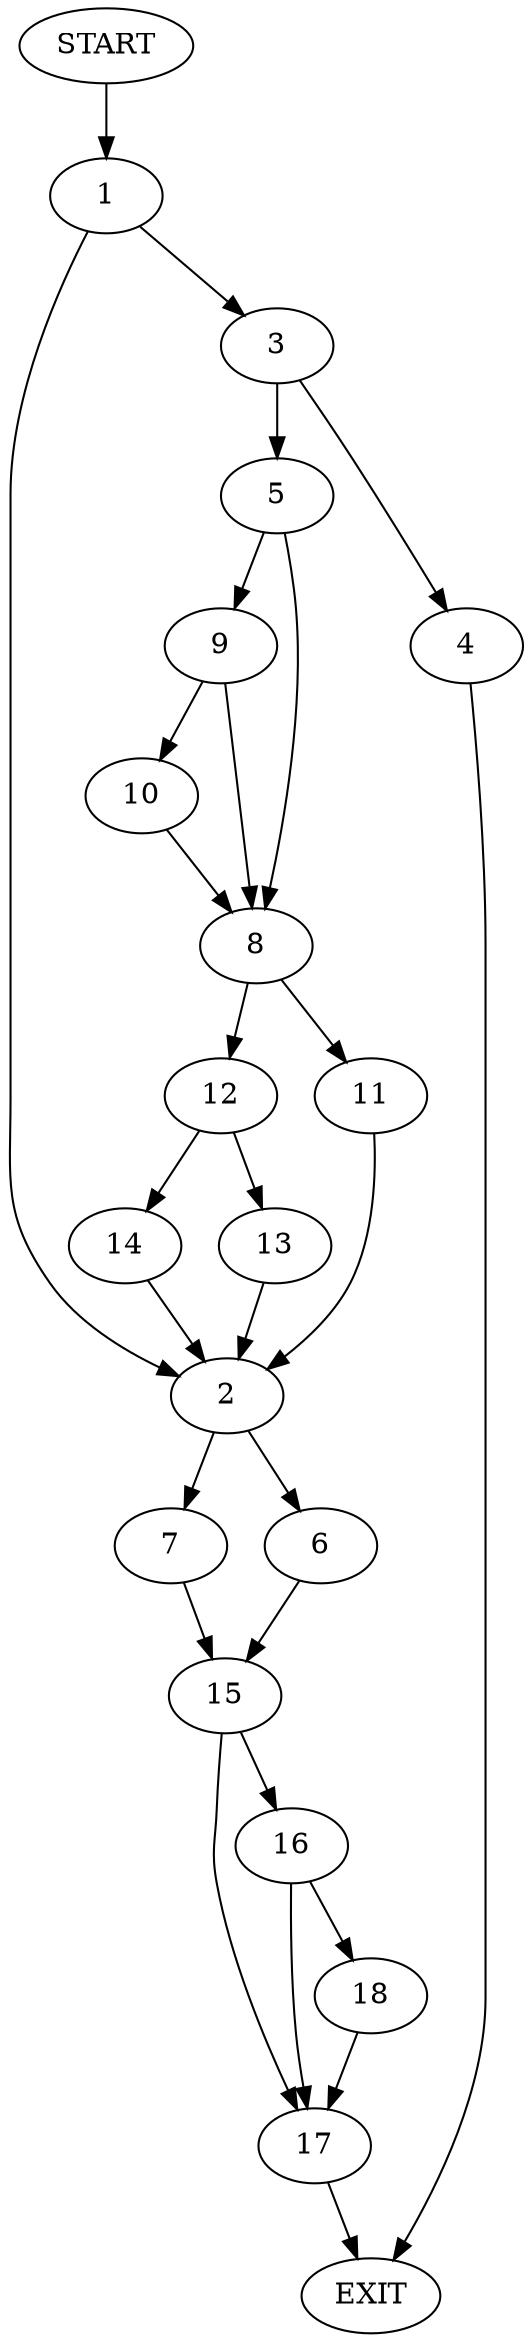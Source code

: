 digraph {
0 [label="START"]
19 [label="EXIT"]
0 -> 1
1 -> 2
1 -> 3
3 -> 4
3 -> 5
2 -> 6
2 -> 7
5 -> 8
5 -> 9
4 -> 19
9 -> 10
9 -> 8
8 -> 11
8 -> 12
10 -> 8
11 -> 2
12 -> 13
12 -> 14
13 -> 2
14 -> 2
7 -> 15
6 -> 15
15 -> 16
15 -> 17
16 -> 18
16 -> 17
17 -> 19
18 -> 17
}
